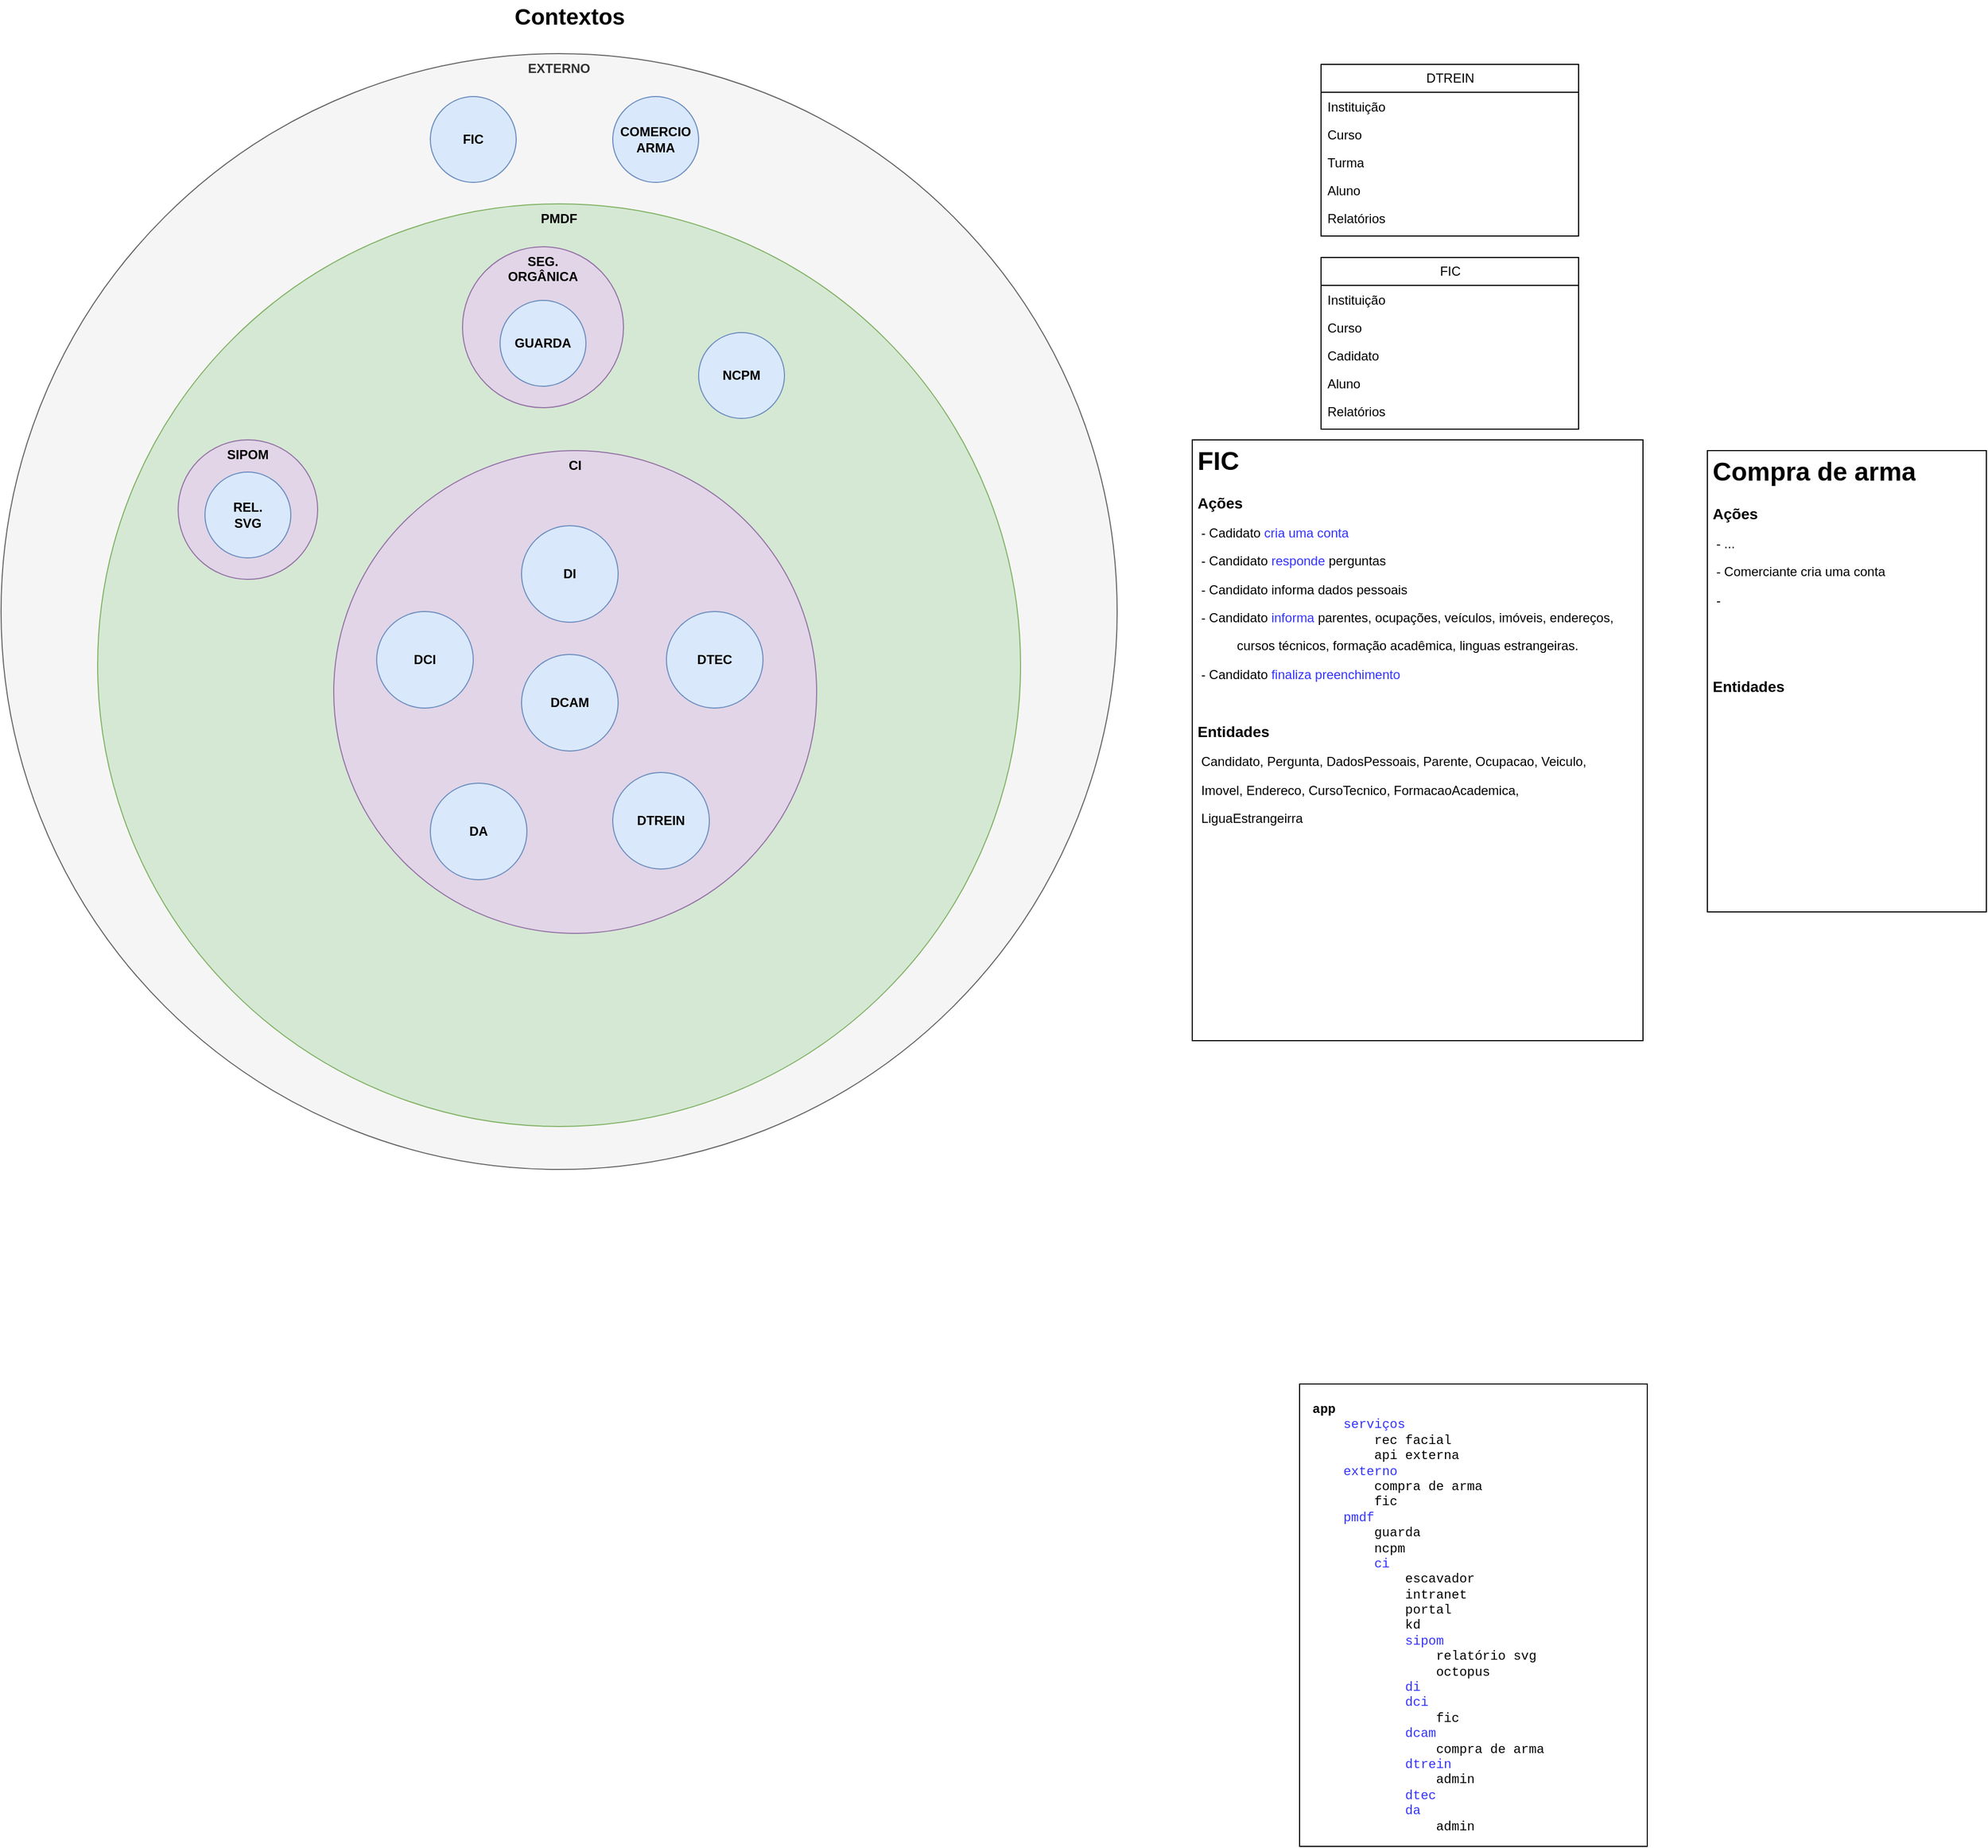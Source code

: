 <mxfile version="21.2.9" type="github">
  <diagram id="R2lEEEUBdFMjLlhIrx00" name="Page-1">
    <mxGraphModel dx="3585" dy="2000" grid="1" gridSize="10" guides="1" tooltips="1" connect="1" arrows="1" fold="1" page="1" pageScale="1" pageWidth="850" pageHeight="1100" math="0" shadow="0" extFonts="Permanent Marker^https://fonts.googleapis.com/css?family=Permanent+Marker">
      <root>
        <mxCell id="0" />
        <mxCell id="1" parent="0" />
        <mxCell id="f0qRu5sUxelgh_8OF7n7-1" value="EXTERNO" style="ellipse;whiteSpace=wrap;html=1;aspect=fixed;verticalAlign=top;fontStyle=1;fillColor=#f5f5f5;fontColor=#333333;strokeColor=#666666;" vertex="1" parent="1">
          <mxGeometry x="30" y="80" width="1040" height="1040" as="geometry" />
        </mxCell>
        <mxCell id="f0qRu5sUxelgh_8OF7n7-2" value="PMDF" style="ellipse;whiteSpace=wrap;html=1;aspect=fixed;verticalAlign=top;fontStyle=1;fillColor=#d5e8d4;strokeColor=#82b366;" vertex="1" parent="1">
          <mxGeometry x="120" y="220" width="860" height="860" as="geometry" />
        </mxCell>
        <mxCell id="f0qRu5sUxelgh_8OF7n7-3" value="SIPOM" style="ellipse;whiteSpace=wrap;html=1;aspect=fixed;verticalAlign=top;fontStyle=1;fillColor=#e1d5e7;strokeColor=#9673a6;" vertex="1" parent="1">
          <mxGeometry x="195" y="440" width="130" height="130" as="geometry" />
        </mxCell>
        <mxCell id="f0qRu5sUxelgh_8OF7n7-4" value="FIC" style="ellipse;whiteSpace=wrap;html=1;aspect=fixed;verticalAlign=middle;fontStyle=1;fillColor=#dae8fc;strokeColor=#6c8ebf;" vertex="1" parent="1">
          <mxGeometry x="430" y="120" width="80" height="80" as="geometry" />
        </mxCell>
        <mxCell id="f0qRu5sUxelgh_8OF7n7-5" value="COMERCIO&lt;br&gt;ARMA" style="ellipse;whiteSpace=wrap;html=1;aspect=fixed;verticalAlign=middle;fontStyle=1;fillColor=#dae8fc;strokeColor=#6c8ebf;" vertex="1" parent="1">
          <mxGeometry x="600" y="120" width="80" height="80" as="geometry" />
        </mxCell>
        <mxCell id="f0qRu5sUxelgh_8OF7n7-6" value="SEG.&lt;br&gt;ORGÂNICA" style="ellipse;whiteSpace=wrap;html=1;aspect=fixed;verticalAlign=top;fontStyle=1;fillColor=#e1d5e7;strokeColor=#9673a6;" vertex="1" parent="1">
          <mxGeometry x="460" y="260" width="150" height="150" as="geometry" />
        </mxCell>
        <mxCell id="f0qRu5sUxelgh_8OF7n7-7" value="GUARDA" style="ellipse;whiteSpace=wrap;html=1;aspect=fixed;verticalAlign=middle;fontStyle=1;fillColor=#dae8fc;strokeColor=#6c8ebf;" vertex="1" parent="1">
          <mxGeometry x="495" y="310" width="80" height="80" as="geometry" />
        </mxCell>
        <mxCell id="f0qRu5sUxelgh_8OF7n7-8" value="REL.&lt;br&gt;SVG" style="ellipse;whiteSpace=wrap;html=1;aspect=fixed;verticalAlign=middle;fontStyle=1;fillColor=#dae8fc;strokeColor=#6c8ebf;" vertex="1" parent="1">
          <mxGeometry x="220" y="470" width="80" height="80" as="geometry" />
        </mxCell>
        <mxCell id="f0qRu5sUxelgh_8OF7n7-9" value="CI" style="ellipse;whiteSpace=wrap;html=1;aspect=fixed;verticalAlign=top;fontStyle=1;fillColor=#e1d5e7;strokeColor=#9673a6;" vertex="1" parent="1">
          <mxGeometry x="340" y="450" width="450" height="450" as="geometry" />
        </mxCell>
        <mxCell id="f0qRu5sUxelgh_8OF7n7-10" value="DCI" style="ellipse;whiteSpace=wrap;html=1;aspect=fixed;verticalAlign=middle;fontStyle=1;fillColor=#dae8fc;strokeColor=#6c8ebf;" vertex="1" parent="1">
          <mxGeometry x="380" y="600" width="90" height="90" as="geometry" />
        </mxCell>
        <mxCell id="f0qRu5sUxelgh_8OF7n7-11" value="DI" style="ellipse;whiteSpace=wrap;html=1;aspect=fixed;verticalAlign=middle;fontStyle=1;fillColor=#dae8fc;strokeColor=#6c8ebf;" vertex="1" parent="1">
          <mxGeometry x="515" y="520" width="90" height="90" as="geometry" />
        </mxCell>
        <mxCell id="f0qRu5sUxelgh_8OF7n7-12" value="DCAM" style="ellipse;whiteSpace=wrap;html=1;aspect=fixed;verticalAlign=middle;fontStyle=1;fillColor=#dae8fc;strokeColor=#6c8ebf;" vertex="1" parent="1">
          <mxGeometry x="515" y="640" width="90" height="90" as="geometry" />
        </mxCell>
        <mxCell id="f0qRu5sUxelgh_8OF7n7-13" value="DTEC" style="ellipse;whiteSpace=wrap;html=1;aspect=fixed;verticalAlign=middle;fontStyle=1;fillColor=#dae8fc;strokeColor=#6c8ebf;" vertex="1" parent="1">
          <mxGeometry x="650" y="600" width="90" height="90" as="geometry" />
        </mxCell>
        <mxCell id="f0qRu5sUxelgh_8OF7n7-14" value="DA" style="ellipse;whiteSpace=wrap;html=1;aspect=fixed;verticalAlign=middle;fontStyle=1;fillColor=#dae8fc;strokeColor=#6c8ebf;" vertex="1" parent="1">
          <mxGeometry x="430" y="760" width="90" height="90" as="geometry" />
        </mxCell>
        <mxCell id="f0qRu5sUxelgh_8OF7n7-15" value="DTREIN" style="ellipse;whiteSpace=wrap;html=1;aspect=fixed;verticalAlign=middle;fontStyle=1;fillColor=#dae8fc;strokeColor=#6c8ebf;" vertex="1" parent="1">
          <mxGeometry x="600" y="750" width="90" height="90" as="geometry" />
        </mxCell>
        <mxCell id="f0qRu5sUxelgh_8OF7n7-16" value="Contextos" style="text;html=1;strokeColor=none;fillColor=none;align=center;verticalAlign=middle;whiteSpace=wrap;rounded=0;fontStyle=1;fontSize=21;" vertex="1" parent="1">
          <mxGeometry x="530" y="30" width="60" height="30" as="geometry" />
        </mxCell>
        <mxCell id="f0qRu5sUxelgh_8OF7n7-17" value="DTREIN" style="swimlane;fontStyle=0;childLayout=stackLayout;horizontal=1;startSize=26;fillColor=none;horizontalStack=0;resizeParent=1;resizeParentMax=0;resizeLast=0;collapsible=1;marginBottom=0;html=1;" vertex="1" parent="1">
          <mxGeometry x="1260" y="90" width="240" height="160" as="geometry">
            <mxRectangle x="1260" y="110" width="90" height="30" as="alternateBounds" />
          </mxGeometry>
        </mxCell>
        <mxCell id="f0qRu5sUxelgh_8OF7n7-18" value="Instituição" style="text;strokeColor=none;fillColor=none;align=left;verticalAlign=top;spacingLeft=4;spacingRight=4;overflow=hidden;rotatable=0;points=[[0,0.5],[1,0.5]];portConstraint=eastwest;whiteSpace=wrap;html=1;" vertex="1" parent="f0qRu5sUxelgh_8OF7n7-17">
          <mxGeometry y="26" width="240" height="26" as="geometry" />
        </mxCell>
        <mxCell id="f0qRu5sUxelgh_8OF7n7-19" value="Curso" style="text;strokeColor=none;fillColor=none;align=left;verticalAlign=top;spacingLeft=4;spacingRight=4;overflow=hidden;rotatable=0;points=[[0,0.5],[1,0.5]];portConstraint=eastwest;whiteSpace=wrap;html=1;" vertex="1" parent="f0qRu5sUxelgh_8OF7n7-17">
          <mxGeometry y="52" width="240" height="26" as="geometry" />
        </mxCell>
        <mxCell id="f0qRu5sUxelgh_8OF7n7-20" value="Turma" style="text;strokeColor=none;fillColor=none;align=left;verticalAlign=top;spacingLeft=4;spacingRight=4;overflow=hidden;rotatable=0;points=[[0,0.5],[1,0.5]];portConstraint=eastwest;whiteSpace=wrap;html=1;" vertex="1" parent="f0qRu5sUxelgh_8OF7n7-17">
          <mxGeometry y="78" width="240" height="26" as="geometry" />
        </mxCell>
        <mxCell id="f0qRu5sUxelgh_8OF7n7-21" value="Aluno" style="text;strokeColor=none;fillColor=none;align=left;verticalAlign=top;spacingLeft=4;spacingRight=4;overflow=hidden;rotatable=0;points=[[0,0.5],[1,0.5]];portConstraint=eastwest;whiteSpace=wrap;html=1;" vertex="1" parent="f0qRu5sUxelgh_8OF7n7-17">
          <mxGeometry y="104" width="240" height="26" as="geometry" />
        </mxCell>
        <mxCell id="f0qRu5sUxelgh_8OF7n7-22" value="Relatórios" style="text;strokeColor=none;fillColor=none;align=left;verticalAlign=top;spacingLeft=4;spacingRight=4;overflow=hidden;rotatable=0;points=[[0,0.5],[1,0.5]];portConstraint=eastwest;whiteSpace=wrap;html=1;" vertex="1" parent="f0qRu5sUxelgh_8OF7n7-17">
          <mxGeometry y="130" width="240" height="30" as="geometry" />
        </mxCell>
        <mxCell id="f0qRu5sUxelgh_8OF7n7-23" value="FIC" style="swimlane;fontStyle=0;childLayout=stackLayout;horizontal=1;startSize=26;fillColor=none;horizontalStack=0;resizeParent=1;resizeParentMax=0;resizeLast=0;collapsible=1;marginBottom=0;html=1;" vertex="1" parent="1">
          <mxGeometry x="1260" y="270" width="240" height="160" as="geometry">
            <mxRectangle x="1260" y="110" width="90" height="30" as="alternateBounds" />
          </mxGeometry>
        </mxCell>
        <mxCell id="f0qRu5sUxelgh_8OF7n7-24" value="Instituição" style="text;strokeColor=none;fillColor=none;align=left;verticalAlign=top;spacingLeft=4;spacingRight=4;overflow=hidden;rotatable=0;points=[[0,0.5],[1,0.5]];portConstraint=eastwest;whiteSpace=wrap;html=1;" vertex="1" parent="f0qRu5sUxelgh_8OF7n7-23">
          <mxGeometry y="26" width="240" height="26" as="geometry" />
        </mxCell>
        <mxCell id="f0qRu5sUxelgh_8OF7n7-25" value="Curso" style="text;strokeColor=none;fillColor=none;align=left;verticalAlign=top;spacingLeft=4;spacingRight=4;overflow=hidden;rotatable=0;points=[[0,0.5],[1,0.5]];portConstraint=eastwest;whiteSpace=wrap;html=1;" vertex="1" parent="f0qRu5sUxelgh_8OF7n7-23">
          <mxGeometry y="52" width="240" height="26" as="geometry" />
        </mxCell>
        <mxCell id="f0qRu5sUxelgh_8OF7n7-26" value="Cadidato" style="text;strokeColor=none;fillColor=none;align=left;verticalAlign=top;spacingLeft=4;spacingRight=4;overflow=hidden;rotatable=0;points=[[0,0.5],[1,0.5]];portConstraint=eastwest;whiteSpace=wrap;html=1;" vertex="1" parent="f0qRu5sUxelgh_8OF7n7-23">
          <mxGeometry y="78" width="240" height="26" as="geometry" />
        </mxCell>
        <mxCell id="f0qRu5sUxelgh_8OF7n7-27" value="Aluno" style="text;strokeColor=none;fillColor=none;align=left;verticalAlign=top;spacingLeft=4;spacingRight=4;overflow=hidden;rotatable=0;points=[[0,0.5],[1,0.5]];portConstraint=eastwest;whiteSpace=wrap;html=1;" vertex="1" parent="f0qRu5sUxelgh_8OF7n7-23">
          <mxGeometry y="104" width="240" height="26" as="geometry" />
        </mxCell>
        <mxCell id="f0qRu5sUxelgh_8OF7n7-28" value="Relatórios" style="text;strokeColor=none;fillColor=none;align=left;verticalAlign=top;spacingLeft=4;spacingRight=4;overflow=hidden;rotatable=0;points=[[0,0.5],[1,0.5]];portConstraint=eastwest;whiteSpace=wrap;html=1;" vertex="1" parent="f0qRu5sUxelgh_8OF7n7-23">
          <mxGeometry y="130" width="240" height="30" as="geometry" />
        </mxCell>
        <mxCell id="f0qRu5sUxelgh_8OF7n7-29" value="NCPM" style="ellipse;whiteSpace=wrap;html=1;aspect=fixed;verticalAlign=middle;fontStyle=1;fillColor=#dae8fc;strokeColor=#6c8ebf;" vertex="1" parent="1">
          <mxGeometry x="680" y="340" width="80" height="80" as="geometry" />
        </mxCell>
        <mxCell id="f0qRu5sUxelgh_8OF7n7-30" value="&lt;h1&gt;FIC&lt;/h1&gt;&lt;p&gt;&lt;b&gt;&lt;font style=&quot;font-size: 14px;&quot;&gt;Ações&lt;/font&gt;&lt;/b&gt;&lt;/p&gt;&lt;p&gt;&lt;span style=&quot;white-space: pre;&quot;&gt;	&lt;/span&gt;- Cadidato &lt;font color=&quot;#3333ff&quot;&gt;cria uma conta&lt;/font&gt;&lt;br&gt;&lt;/p&gt;&lt;p&gt;&lt;span style=&quot;white-space: pre;&quot;&gt;	&lt;/span&gt;- Candidato &lt;font color=&quot;#3333ff&quot;&gt;responde&lt;/font&gt; perguntas&lt;br&gt;&lt;/p&gt;&lt;p&gt;&lt;span style=&quot;white-space: pre;&quot;&gt;	&lt;/span&gt;- Candidato informa dados pessoais&lt;br&gt;&lt;/p&gt;&lt;p&gt;&lt;span style=&quot;white-space: pre;&quot;&gt;	&lt;/span&gt;- Candidato &lt;font color=&quot;#3333ff&quot;&gt;informa&lt;/font&gt; parentes, ocupações, veículos, imóveis, endereços,&lt;br&gt;&lt;/p&gt;&lt;p&gt;&amp;nbsp; &amp;nbsp; &amp;nbsp; &amp;nbsp; &amp;nbsp; &amp;nbsp;cursos técnicos, formação acadêmica, linguas estrangeiras.&lt;/p&gt;&lt;p&gt;&lt;span style=&quot;white-space: pre;&quot;&gt;	&lt;/span&gt;- Candidato &lt;font color=&quot;#3333ff&quot;&gt;finaliza preenchimento&lt;/font&gt;&lt;br&gt;&lt;/p&gt;&lt;p&gt;&lt;br&gt;&lt;/p&gt;&lt;p&gt;&lt;b&gt;&lt;font style=&quot;font-size: 14px;&quot;&gt;Entidades&lt;/font&gt;&lt;/b&gt;&lt;/p&gt;&lt;p&gt;&lt;span style=&quot;white-space: pre;&quot;&gt;	&lt;/span&gt;Candidato,&amp;nbsp;&lt;span style=&quot;background-color: initial;&quot;&gt;Pergunta,&lt;/span&gt;&lt;span style=&quot;background-color: initial;&quot;&gt;&amp;nbsp;DadosPessoais,&amp;nbsp;&lt;/span&gt;&lt;span style=&quot;background-color: initial;&quot;&gt;Parente, Ocupacao, Veiculo,&lt;/span&gt;&lt;/p&gt;&lt;p&gt;&lt;span style=&quot;background-color: initial;&quot;&gt;&lt;span style=&quot;white-space: pre;&quot;&gt;	&lt;/span&gt;Imovel, Endereco, CursoTecnico, FormacaoAcademica,&lt;/span&gt;&lt;/p&gt;&lt;p&gt;&lt;span style=&quot;background-color: initial;&quot;&gt;&lt;span style=&quot;white-space: pre;&quot;&gt;	&lt;/span&gt;LiguaEstrangeirra&lt;/span&gt;&lt;/p&gt;&lt;p&gt;&lt;span style=&quot;white-space: pre;&quot;&gt;	&lt;/span&gt;&lt;br&gt;&lt;/p&gt;&lt;p&gt;&lt;br&gt;&lt;/p&gt;" style="text;html=1;strokeColor=default;fillColor=none;spacing=5;spacingTop=-20;whiteSpace=wrap;overflow=hidden;rounded=0;perimeterSpacing=0;" vertex="1" parent="1">
          <mxGeometry x="1140" y="440" width="420" height="560" as="geometry" />
        </mxCell>
        <mxCell id="f0qRu5sUxelgh_8OF7n7-31" value="&lt;h1&gt;Compra de arma&lt;/h1&gt;&lt;p&gt;&lt;b&gt;&lt;font style=&quot;font-size: 14px;&quot;&gt;Ações&lt;/font&gt;&lt;/b&gt;&lt;/p&gt;&lt;p&gt;&lt;span style=&quot;white-space: pre;&quot;&gt;	&lt;/span&gt;- ...&lt;/p&gt;&lt;p&gt;&lt;span style=&quot;white-space: pre;&quot;&gt;	&lt;/span&gt;- Comerciante cria uma conta&lt;br&gt;&lt;/p&gt;&lt;p&gt;&lt;span style=&quot;white-space: pre;&quot;&gt;	&lt;/span&gt;-&amp;nbsp;&lt;/p&gt;&lt;p&gt;&lt;br&gt;&lt;/p&gt;&lt;p&gt;&lt;br&gt;&lt;/p&gt;&lt;p&gt;&lt;b&gt;&lt;font style=&quot;font-size: 14px;&quot;&gt;Entidades&lt;/font&gt;&lt;/b&gt;&lt;/p&gt;&lt;p&gt;&lt;br&gt;&lt;/p&gt;&lt;p&gt;&lt;br&gt;&lt;/p&gt;" style="text;html=1;strokeColor=default;fillColor=none;spacing=5;spacingTop=-20;whiteSpace=wrap;overflow=hidden;rounded=0;" vertex="1" parent="1">
          <mxGeometry x="1620" y="450" width="260" height="430" as="geometry" />
        </mxCell>
        <mxCell id="f0qRu5sUxelgh_8OF7n7-32" value="&lt;b&gt;app&lt;br&gt;&lt;/b&gt;&amp;nbsp; &amp;nbsp; &lt;font color=&quot;#3333ff&quot;&gt;serviços&lt;/font&gt;&lt;br&gt;&amp;nbsp; &amp;nbsp; &amp;nbsp; &amp;nbsp; rec facial&lt;br&gt;&amp;nbsp; &amp;nbsp; &amp;nbsp; &amp;nbsp; api externa&lt;br&gt;&amp;nbsp; &amp;nbsp; &lt;font color=&quot;#3333ff&quot;&gt;externo&lt;/font&gt;&lt;br&gt;&amp;nbsp; &amp;nbsp; &amp;nbsp; &amp;nbsp; compra de arma&lt;br&gt;&amp;nbsp; &amp;nbsp; &amp;nbsp; &amp;nbsp; fic&lt;br&gt;&amp;nbsp; &amp;nbsp; &lt;font color=&quot;#3333ff&quot;&gt;pmdf&lt;/font&gt;&lt;br&gt;&amp;nbsp; &amp;nbsp; &amp;nbsp; &amp;nbsp; guarda&lt;br&gt;&amp;nbsp; &amp;nbsp; &amp;nbsp; &amp;nbsp; ncpm&lt;br&gt;&amp;nbsp; &amp;nbsp; &amp;nbsp; &amp;nbsp; &lt;font color=&quot;#3333ff&quot;&gt;ci&lt;/font&gt;&lt;br&gt;&amp;nbsp; &amp;nbsp; &amp;nbsp; &amp;nbsp; &amp;nbsp; &amp;nbsp; escavador&lt;br&gt;&amp;nbsp; &amp;nbsp; &amp;nbsp; &amp;nbsp; &amp;nbsp; &amp;nbsp; intranet&lt;br&gt;&amp;nbsp; &amp;nbsp; &amp;nbsp; &amp;nbsp; &amp;nbsp; &amp;nbsp; portal&lt;br&gt;&amp;nbsp; &amp;nbsp; &amp;nbsp; &amp;nbsp; &amp;nbsp; &amp;nbsp; kd&lt;br&gt;&amp;nbsp; &amp;nbsp; &amp;nbsp; &amp;nbsp; &amp;nbsp; &amp;nbsp; &lt;font color=&quot;#3333ff&quot;&gt;sipom&lt;/font&gt;&lt;br style=&quot;border-color: var(--border-color);&quot;&gt;&amp;nbsp; &amp;nbsp; &amp;nbsp; &amp;nbsp; &amp;nbsp; &amp;nbsp; &amp;nbsp; &amp;nbsp; relatório svg&lt;br style=&quot;border-color: var(--border-color);&quot;&gt;&amp;nbsp; &amp;nbsp; &amp;nbsp; &amp;nbsp; &amp;nbsp; &amp;nbsp; &amp;nbsp; &amp;nbsp; octopus&lt;br&gt;&amp;nbsp; &amp;nbsp; &amp;nbsp; &amp;nbsp; &amp;nbsp; &amp;nbsp; &lt;font color=&quot;#3333ff&quot;&gt;di&lt;/font&gt;&lt;br&gt;&amp;nbsp; &amp;nbsp; &amp;nbsp; &amp;nbsp; &amp;nbsp; &amp;nbsp; &lt;font color=&quot;#3333ff&quot;&gt;dci&lt;/font&gt;&lt;br&gt;&amp;nbsp; &amp;nbsp; &amp;nbsp; &amp;nbsp; &amp;nbsp; &amp;nbsp; &amp;nbsp; &amp;nbsp; fic&lt;br&gt;&amp;nbsp; &amp;nbsp; &amp;nbsp; &amp;nbsp; &amp;nbsp; &amp;nbsp; &lt;font color=&quot;#3333ff&quot;&gt;dcam&lt;/font&gt;&lt;br&gt;&amp;nbsp; &amp;nbsp; &amp;nbsp; &amp;nbsp; &amp;nbsp; &amp;nbsp; &amp;nbsp; &amp;nbsp; compra de arma&lt;br&gt;&amp;nbsp; &amp;nbsp; &amp;nbsp; &amp;nbsp; &amp;nbsp; &amp;nbsp; &lt;font color=&quot;#3333ff&quot;&gt;dtrein&lt;/font&gt;&lt;br&gt;&amp;nbsp; &amp;nbsp; &amp;nbsp; &amp;nbsp; &amp;nbsp; &amp;nbsp; &amp;nbsp; &amp;nbsp; admin&lt;br&gt;&amp;nbsp; &amp;nbsp; &amp;nbsp; &amp;nbsp; &amp;nbsp; &amp;nbsp; &lt;font color=&quot;#3333ff&quot;&gt;dtec&lt;/font&gt;&lt;br&gt;&amp;nbsp; &amp;nbsp; &amp;nbsp; &amp;nbsp; &amp;nbsp; &amp;nbsp; &lt;font color=&quot;#3333ff&quot;&gt;da&lt;/font&gt;&lt;br&gt;&amp;nbsp; &amp;nbsp; &amp;nbsp; &amp;nbsp; &amp;nbsp; &amp;nbsp; &amp;nbsp; &amp;nbsp; admin" style="text;whiteSpace=wrap;html=1;fontFamily=Courier New;strokeColor=default;spacingLeft=10;spacingTop=10;spacingBottom=10;spacingRight=10;" vertex="1" parent="1">
          <mxGeometry x="1240" y="1320" width="324" height="431" as="geometry" />
        </mxCell>
      </root>
    </mxGraphModel>
  </diagram>
</mxfile>
